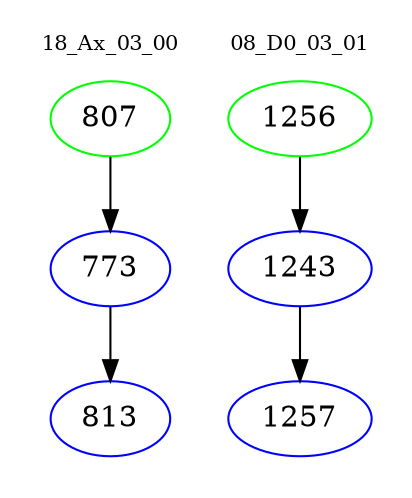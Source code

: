 digraph{
subgraph cluster_0 {
color = white
label = "18_Ax_03_00";
fontsize=10;
T0_807 [label="807", color="green"]
T0_807 -> T0_773 [color="black"]
T0_773 [label="773", color="blue"]
T0_773 -> T0_813 [color="black"]
T0_813 [label="813", color="blue"]
}
subgraph cluster_1 {
color = white
label = "08_D0_03_01";
fontsize=10;
T1_1256 [label="1256", color="green"]
T1_1256 -> T1_1243 [color="black"]
T1_1243 [label="1243", color="blue"]
T1_1243 -> T1_1257 [color="black"]
T1_1257 [label="1257", color="blue"]
}
}

